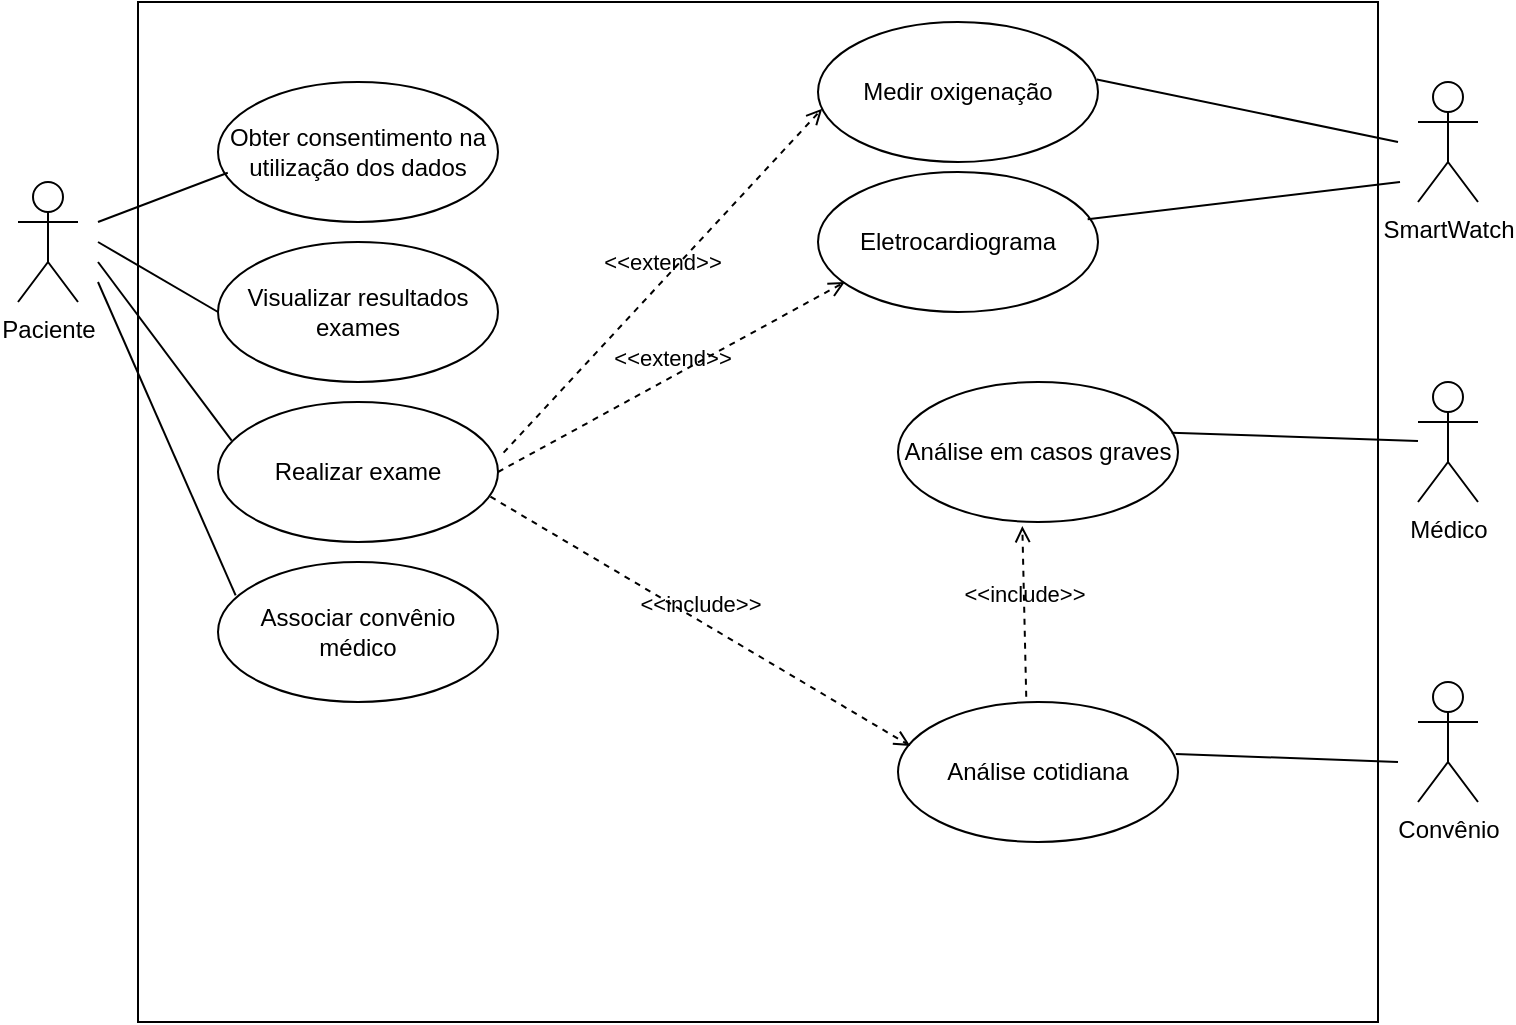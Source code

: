 <mxfile version="22.0.0" type="google">
  <diagram name="Page-1" id="9sPXsgKRLQA0uqA89Rh5">
    <mxGraphModel grid="1" page="1" gridSize="10" guides="1" tooltips="1" connect="1" arrows="1" fold="1" pageScale="1" pageWidth="827" pageHeight="1169" math="0" shadow="0">
      <root>
        <mxCell id="0" />
        <mxCell id="1" parent="0" />
        <mxCell id="T2MEmUB-2scd1BDm0A1Y-1" value="" style="rounded=0;whiteSpace=wrap;html=1;" vertex="1" parent="1">
          <mxGeometry x="100" y="20" width="620" height="510" as="geometry" />
        </mxCell>
        <object label="Paciente" Paciente="" id="T2MEmUB-2scd1BDm0A1Y-2">
          <mxCell style="shape=umlActor;verticalLabelPosition=bottom;verticalAlign=top;html=1;" vertex="1" parent="1">
            <mxGeometry x="40" y="110" width="30" height="60" as="geometry" />
          </mxCell>
        </object>
        <mxCell id="T2MEmUB-2scd1BDm0A1Y-3" value="Convênio" style="shape=umlActor;verticalLabelPosition=bottom;verticalAlign=top;html=1;" vertex="1" parent="1">
          <mxGeometry x="740" y="360" width="30" height="60" as="geometry" />
        </mxCell>
        <mxCell id="T2MEmUB-2scd1BDm0A1Y-4" value="SmartWatch" style="shape=umlActor;verticalLabelPosition=bottom;verticalAlign=top;html=1;" vertex="1" parent="1">
          <mxGeometry x="740" y="60" width="30" height="60" as="geometry" />
        </mxCell>
        <mxCell id="T2MEmUB-2scd1BDm0A1Y-16" value="Médico" style="shape=umlActor;verticalLabelPosition=bottom;verticalAlign=top;html=1;" vertex="1" parent="1">
          <mxGeometry x="740" y="210" width="30" height="60" as="geometry" />
        </mxCell>
        <mxCell id="T2MEmUB-2scd1BDm0A1Y-19" value="Obter consentimento na utilização dos dados" style="ellipse;whiteSpace=wrap;html=1;" vertex="1" parent="1">
          <mxGeometry x="140" y="60" width="140" height="70" as="geometry" />
        </mxCell>
        <mxCell id="T2MEmUB-2scd1BDm0A1Y-21" value="" style="endArrow=none;html=1;rounded=0;entryX=0.035;entryY=0.648;entryDx=0;entryDy=0;entryPerimeter=0;" edge="1" parent="1" target="T2MEmUB-2scd1BDm0A1Y-19">
          <mxGeometry width="50" height="50" relative="1" as="geometry">
            <mxPoint x="80" y="130" as="sourcePoint" />
            <mxPoint x="150" y="120" as="targetPoint" />
          </mxGeometry>
        </mxCell>
        <mxCell id="T2MEmUB-2scd1BDm0A1Y-23" value="Visualizar resultados exames" style="ellipse;whiteSpace=wrap;html=1;" vertex="1" parent="1">
          <mxGeometry x="140" y="140" width="140" height="70" as="geometry" />
        </mxCell>
        <mxCell id="T2MEmUB-2scd1BDm0A1Y-24" value="" style="endArrow=none;html=1;rounded=0;entryX=0;entryY=0.5;entryDx=0;entryDy=0;" edge="1" parent="1" target="T2MEmUB-2scd1BDm0A1Y-23">
          <mxGeometry width="50" height="50" relative="1" as="geometry">
            <mxPoint x="80" y="140" as="sourcePoint" />
            <mxPoint x="145" y="170" as="targetPoint" />
          </mxGeometry>
        </mxCell>
        <mxCell id="T2MEmUB-2scd1BDm0A1Y-25" value="Associar convênio médico" style="ellipse;whiteSpace=wrap;html=1;" vertex="1" parent="1">
          <mxGeometry x="140" y="300" width="140" height="70" as="geometry" />
        </mxCell>
        <mxCell id="T2MEmUB-2scd1BDm0A1Y-26" value="" style="endArrow=none;html=1;rounded=0;entryX=0.063;entryY=0.238;entryDx=0;entryDy=0;entryPerimeter=0;" edge="1" parent="1" target="T2MEmUB-2scd1BDm0A1Y-25">
          <mxGeometry width="50" height="50" relative="1" as="geometry">
            <mxPoint x="80" y="160" as="sourcePoint" />
            <mxPoint x="140" y="305" as="targetPoint" />
          </mxGeometry>
        </mxCell>
        <mxCell id="T2MEmUB-2scd1BDm0A1Y-27" value="Realizar exame" style="ellipse;whiteSpace=wrap;html=1;" vertex="1" parent="1">
          <mxGeometry x="140" y="220" width="140" height="70" as="geometry" />
        </mxCell>
        <mxCell id="T2MEmUB-2scd1BDm0A1Y-28" value="" style="endArrow=none;html=1;rounded=0;entryX=0.049;entryY=0.276;entryDx=0;entryDy=0;entryPerimeter=0;" edge="1" parent="1" target="T2MEmUB-2scd1BDm0A1Y-27">
          <mxGeometry width="50" height="50" relative="1" as="geometry">
            <mxPoint x="80" y="150" as="sourcePoint" />
            <mxPoint x="140" y="185" as="targetPoint" />
          </mxGeometry>
        </mxCell>
        <mxCell id="T2MEmUB-2scd1BDm0A1Y-29" value="Medir oxigenação" style="ellipse;whiteSpace=wrap;html=1;" vertex="1" parent="1">
          <mxGeometry x="440" y="30" width="140" height="70" as="geometry" />
        </mxCell>
        <mxCell id="T2MEmUB-2scd1BDm0A1Y-30" value="" style="endArrow=none;html=1;rounded=0;exitX=0.996;exitY=0.41;exitDx=0;exitDy=0;exitPerimeter=0;" edge="1" parent="1" source="T2MEmUB-2scd1BDm0A1Y-29">
          <mxGeometry width="50" height="50" relative="1" as="geometry">
            <mxPoint x="590" y="60" as="sourcePoint" />
            <mxPoint x="730" y="90" as="targetPoint" />
          </mxGeometry>
        </mxCell>
        <mxCell id="T2MEmUB-2scd1BDm0A1Y-31" value="Eletrocardiograma" style="ellipse;whiteSpace=wrap;html=1;" vertex="1" parent="1">
          <mxGeometry x="440" y="105" width="140" height="70" as="geometry" />
        </mxCell>
        <mxCell id="T2MEmUB-2scd1BDm0A1Y-32" value="" style="endArrow=none;html=1;rounded=0;exitX=0.963;exitY=0.338;exitDx=0;exitDy=0;exitPerimeter=0;" edge="1" parent="1" source="T2MEmUB-2scd1BDm0A1Y-31">
          <mxGeometry width="50" height="50" relative="1" as="geometry">
            <mxPoint x="580" y="110" as="sourcePoint" />
            <mxPoint x="731" y="110" as="targetPoint" />
          </mxGeometry>
        </mxCell>
        <mxCell id="T2MEmUB-2scd1BDm0A1Y-39" value="Análise cotidiana" style="ellipse;whiteSpace=wrap;html=1;" vertex="1" parent="1">
          <mxGeometry x="480" y="370" width="140" height="70" as="geometry" />
        </mxCell>
        <mxCell id="T2MEmUB-2scd1BDm0A1Y-40" value="Análise em casos graves" style="ellipse;whiteSpace=wrap;html=1;" vertex="1" parent="1">
          <mxGeometry x="480" y="210" width="140" height="70" as="geometry" />
        </mxCell>
        <mxCell id="T2MEmUB-2scd1BDm0A1Y-43" value="" style="endArrow=none;html=1;rounded=0;exitX=0.977;exitY=0.362;exitDx=0;exitDy=0;exitPerimeter=0;" edge="1" parent="1" source="T2MEmUB-2scd1BDm0A1Y-40" target="T2MEmUB-2scd1BDm0A1Y-16">
          <mxGeometry width="50" height="50" relative="1" as="geometry">
            <mxPoint x="640" y="250" as="sourcePoint" />
            <mxPoint x="690" y="200" as="targetPoint" />
          </mxGeometry>
        </mxCell>
        <mxCell id="T2MEmUB-2scd1BDm0A1Y-44" value="" style="endArrow=none;html=1;rounded=0;exitX=0.992;exitY=0.371;exitDx=0;exitDy=0;exitPerimeter=0;" edge="1" parent="1" source="T2MEmUB-2scd1BDm0A1Y-39">
          <mxGeometry width="50" height="50" relative="1" as="geometry">
            <mxPoint x="630" y="410" as="sourcePoint" />
            <mxPoint x="730" y="400" as="targetPoint" />
          </mxGeometry>
        </mxCell>
        <mxCell id="T2MEmUB-2scd1BDm0A1Y-47" value="&amp;lt;&amp;lt;include&amp;gt;&amp;gt;" style="html=1;verticalAlign=bottom;labelBackgroundColor=none;endArrow=open;endFill=0;dashed=1;rounded=0;exitX=0.973;exitY=0.676;exitDx=0;exitDy=0;exitPerimeter=0;entryX=0.044;entryY=0.314;entryDx=0;entryDy=0;entryPerimeter=0;" edge="1" parent="1" source="T2MEmUB-2scd1BDm0A1Y-27" target="T2MEmUB-2scd1BDm0A1Y-39">
          <mxGeometry width="160" relative="1" as="geometry">
            <mxPoint x="334" y="270" as="sourcePoint" />
            <mxPoint x="494" y="270" as="targetPoint" />
          </mxGeometry>
        </mxCell>
        <mxCell id="T2MEmUB-2scd1BDm0A1Y-49" value="&amp;lt;&amp;lt;include&amp;gt;&amp;gt;" style="html=1;verticalAlign=bottom;labelBackgroundColor=none;endArrow=open;endFill=0;dashed=1;rounded=0;exitX=0.458;exitY=-0.038;exitDx=0;exitDy=0;exitPerimeter=0;entryX=0.444;entryY=1.029;entryDx=0;entryDy=0;entryPerimeter=0;" edge="1" parent="1" source="T2MEmUB-2scd1BDm0A1Y-39" target="T2MEmUB-2scd1BDm0A1Y-40">
          <mxGeometry width="160" relative="1" as="geometry">
            <mxPoint x="540" y="320" as="sourcePoint" />
            <mxPoint x="700" y="320" as="targetPoint" />
          </mxGeometry>
        </mxCell>
        <mxCell id="T2MEmUB-2scd1BDm0A1Y-50" value="&amp;lt;&amp;lt;extend&amp;gt;&amp;gt;" style="html=1;verticalAlign=bottom;labelBackgroundColor=none;endArrow=open;endFill=0;dashed=1;rounded=0;exitX=1.02;exitY=0.362;exitDx=0;exitDy=0;exitPerimeter=0;entryX=0.015;entryY=0.619;entryDx=0;entryDy=0;entryPerimeter=0;" edge="1" parent="1" source="T2MEmUB-2scd1BDm0A1Y-27" target="T2MEmUB-2scd1BDm0A1Y-29">
          <mxGeometry width="160" relative="1" as="geometry">
            <mxPoint x="280" y="239.58" as="sourcePoint" />
            <mxPoint x="440" y="239.58" as="targetPoint" />
          </mxGeometry>
        </mxCell>
        <mxCell id="T2MEmUB-2scd1BDm0A1Y-51" value="&amp;lt;&amp;lt;extend&amp;gt;&amp;gt;" style="html=1;verticalAlign=bottom;labelBackgroundColor=none;endArrow=open;endFill=0;dashed=1;rounded=0;exitX=1;exitY=0.5;exitDx=0;exitDy=0;entryX=0.096;entryY=0.786;entryDx=0;entryDy=0;entryPerimeter=0;" edge="1" parent="1" source="T2MEmUB-2scd1BDm0A1Y-27" target="T2MEmUB-2scd1BDm0A1Y-31">
          <mxGeometry width="160" relative="1" as="geometry">
            <mxPoint x="340" y="230" as="sourcePoint" />
            <mxPoint x="500" y="230" as="targetPoint" />
          </mxGeometry>
        </mxCell>
      </root>
    </mxGraphModel>
  </diagram>
</mxfile>
